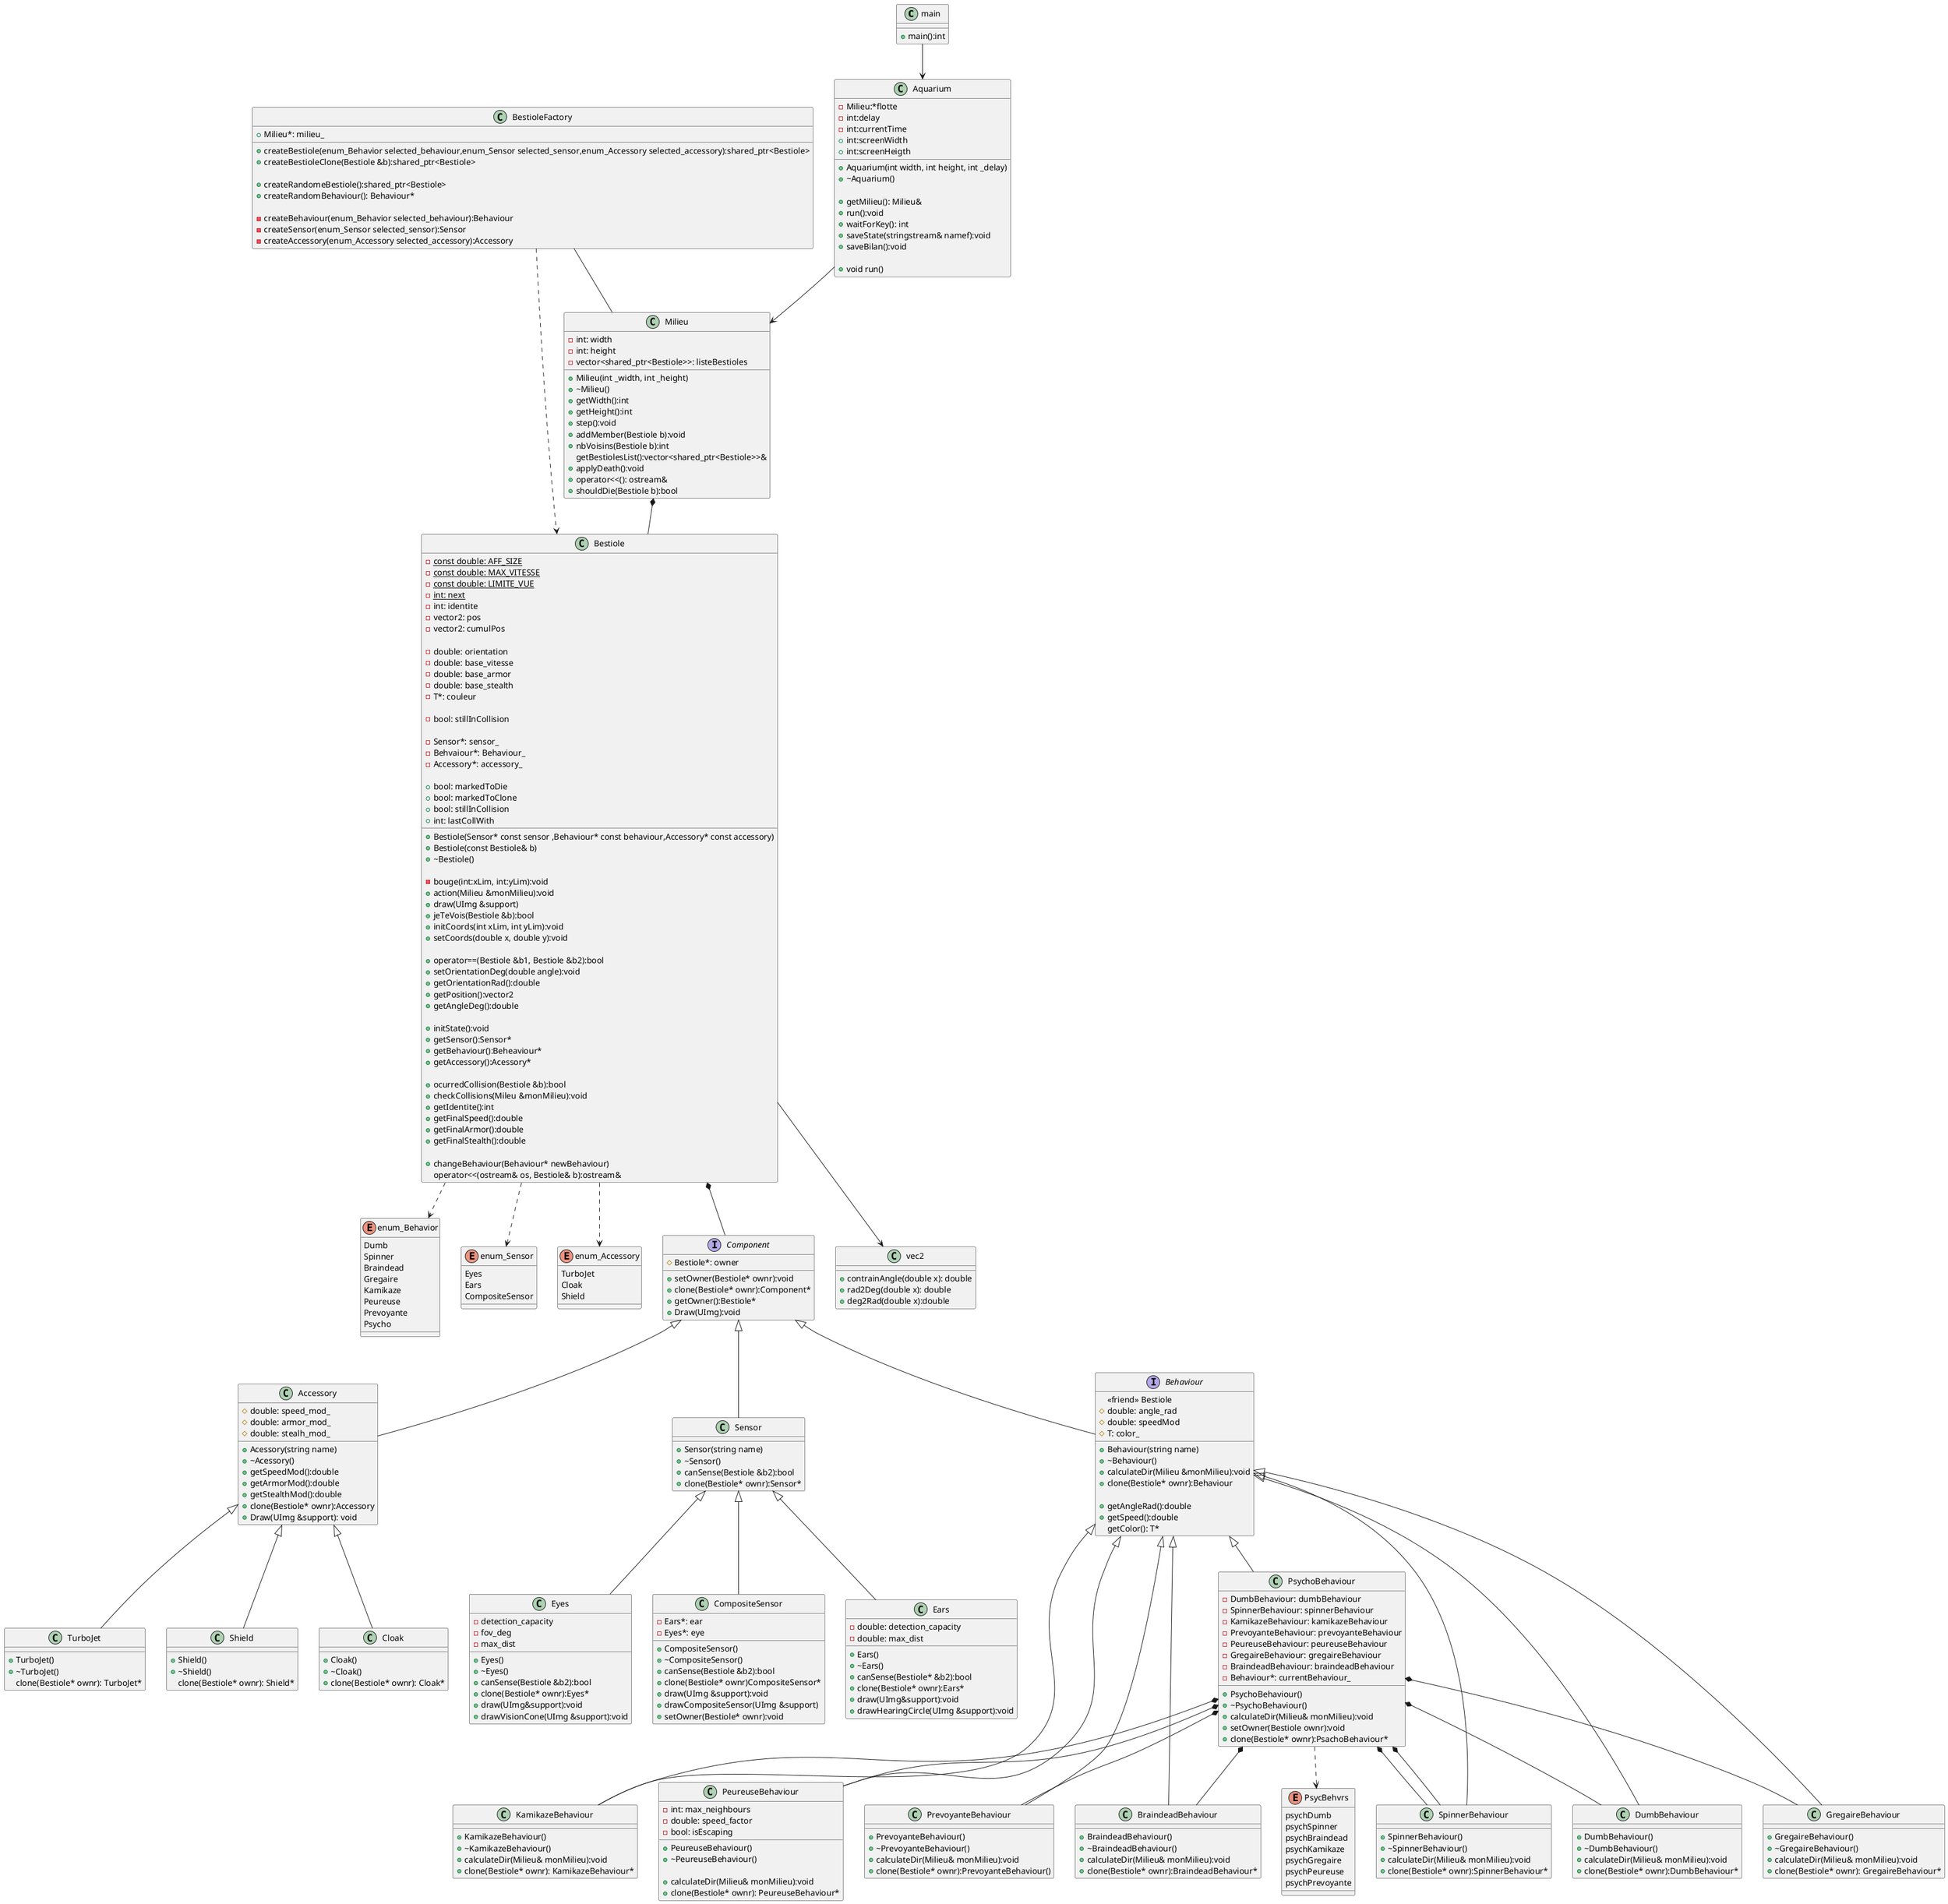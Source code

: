 @startuml classDiagram

class main
{
+main():int
}

class BestioleFactory
{
  +Milieu*: milieu_

  +createBestiole(enum_Behavior selected_behaviour,enum_Sensor selected_sensor,enum_Accessory selected_accessory):shared_ptr<Bestiole>
  +createBestioleClone(Bestiole &b):shared_ptr<Bestiole>

  +createRandomeBestiole():shared_ptr<Bestiole>
  +createRandomBehaviour(): Behaviour*

  -createBehaviour(enum_Behavior selected_behaviour):Behaviour
  -createSensor(enum_Sensor selected_sensor):Sensor
  -createAccessory(enum_Accessory selected_accessory):Accessory
}

class Milieu {
    -int: width
  -int: height
  -vector<shared_ptr<Bestiole>>: listeBestioles
  
  +Milieu(int _width, int _height)
  +~Milieu()
  +getWidth():int
  +getHeight():int
  +step():void
  +addMember(Bestiole b):void
  +nbVoisins(Bestiole b):int
  getBestiolesList():vector<shared_ptr<Bestiole>>&
  +applyDeath():void
  +operator<<(): ostream&
  +shouldDie(Bestiole b):bool
}


class Aquarium{
  -Milieu:*flotte
  -int:delay
  -int:currentTime
  +int:screenWidth
  +int:screenHeigth
  
  +Aquarium(int width, int height, int _delay)
  +~Aquarium()

  +getMilieu(): Milieu&
  +run():void
  +waitForKey(): int
  +saveState(stringstream& namef):void
  +saveBilan():void

  +void run()
}

enum enum_Behavior{
Dumb
Spinner
Braindead 
Gregaire 
Kamikaze
Peureuse
Prevoyante
Psycho
}

enum enum_Sensor{
  Eyes
  Ears
  CompositeSensor
}

enum enum_Accessory{
  TurboJet
  Cloak
  Shield
}

class Accessory{
  #double: speed_mod_
  #double: armor_mod_
  #double: stealh_mod_

  +Acessory(string name)
  +~Acessory()
  +getSpeedMod():double
  +getArmorMod():double
  +getStealthMod():double
  +clone(Bestiole* ownr):Accessory
  +Draw(UImg &support): void
}


class Cloak{
  +Cloak()
  +~Cloak()
  +clone(Bestiole* ownr): Cloak*
}

class TurboJet{
  +TurboJet()
  +~TurboJet()
  clone(Bestiole* ownr): TurboJet* 
}

class Shield{
  +Shield()
  +~Shield()
  clone(Bestiole* ownr): Shield* 
}

interface Component{
  # Bestiole*: owner
  +setOwner(Bestiole* ownr):void
  +clone(Bestiole* ownr):Component*
  +getOwner():Bestiole*
  +Draw(UImg):void
}

class Sensor{
  +Sensor(string name)
  +~Sensor()
  +canSense(Bestiole &b2):bool
  +clone(Bestiole* ownr):Sensor*
}

class Ears {
  -double: detection_capacity
  -double: max_dist

  +Ears()
  +~Ears()
  +canSense(Bestiole* &b2):bool
  +clone(Bestiole* ownr):Ears*
  +draw(UImg&support):void
  +drawHearingCircle(UImg &support):void
}
class Eyes{
  -detection_capacity
  -fov_deg
  -max_dist

  +Eyes()
  +~Eyes()
  +canSense(Bestiole &b2):bool
  +clone(Bestiole* ownr):Eyes*
  +draw(UImg&support):void
  +drawVisionCone(UImg &support):void
}

class CompositeSensor {
  -Ears*: ear
  -Eyes*: eye

  +CompositeSensor()
  +~CompositeSensor()
  +canSense(Bestiole &b2):bool
  +clone(Bestiole* ownr)CompositeSensor*
  +draw(UImg &support):void
  +drawCompositeSensor(UImg &support)
  +setOwner(Bestiole* ownr):void
}

interface Behaviour {
  <<friend>> Bestiole
  # double: angle_rad
  # double: speedMod
  # T: color_

  +Behaviour(string name)
  +~Behaviour()
  +calculateDir(Milieu &monMilieu):void
  +clone(Bestiole* ownr):Behaviour

  +getAngleRad():double
  +getSpeed():double
  getColor(): T*
}

class BraindeadBehaviour {
  +BraindeadBehaviour()
  +~BraindeadBehaviour()
  +calculateDir(Milieu& monMilieu):void
  +clone(Bestiole* ownr):BraindeadBehaviour*
}

class DumbBehaviour {
  +DumbBehaviour()
  +~DumbBehaviour()
  +calculateDir(Milieu& monMilieu):void
  +clone(Bestiole* ownr):DumbBehaviour*
}

class GregaireBehaviour{
  +GregaireBehaviour()
  +~GregaireBehaviour()
  +calculateDir(Milieu& monMilieu):void
  +clone(Bestiole* ownr): GregaireBehaviour*
}

class KamikazeBehaviour{
  +KamikazeBehaviour()
  +~KamikazeBehaviour()
  +calculateDir(Milieu& monMilieu):void
  +clone(Bestiole* ownr): KamikazeBehaviour*
}

class PeureuseBehaviour{
  -int: max_neighbours
  -double: speed_factor
  -bool: isEscaping

  +PeureuseBehaviour()
  +~PeureuseBehaviour()

  +calculateDir(Milieu& monMilieu):void
  +clone(Bestiole* ownr): PeureuseBehaviour*
}

class PrevoyanteBehaviour{
  +PrevoyanteBehaviour()
  +~PrevoyanteBehaviour()
  +calculateDir(Milieu& monMilieu):void
  +clone(Bestiole* ownr):PrevoyanteBehaviour()
}



class SpinnerBehaviour {
  +SpinnerBehaviour()
  +~SpinnerBehaviour()
  +calculateDir(Milieu& monMilieu):void
  +clone(Bestiole* ownr):SpinnerBehaviour*
}

class PsychoBehaviour {
  - DumbBehaviour: dumbBehaviour
  - SpinnerBehaviour: spinnerBehaviour
  - KamikazeBehaviour: kamikazeBehaviour
  - PrevoyanteBehaviour: prevoyanteBehaviour
  - PeureuseBehaviour: peureuseBehaviour
  - GregaireBehaviour: gregaireBehaviour
  - BraindeadBehaviour: braindeadBehaviour
  - Behaviour*: currentBehaviour_

  +PsychoBehaviour()
  +~PsychoBehaviour()
  +calculateDir(Milieu& monMilieu):void
  +setOwner(Bestiole ownr):void
  +clone(Bestiole* ownr):PsachoBehaviour*
}

enum PsycBehvrs{
  psychDumb
  psychSpinner 
  psychBraindead
  psychKamikaze
  psychGregaire
  psychPeureuse
  psychPrevoyante
}


class Bestiole{
  -{static} const double: AFF_SIZE
  -{static} const double: MAX_VITESSE
  -{static} const double: LIMITE_VUE
  -{static} int: next
  -int: identite
  -vector2: pos
  -vector2: cumulPos

  -double: orientation
  -double: base_vitesse
  -double: base_armor
  -double: base_stealth
  -T*: couleur

  -bool: stillInCollision

  -Sensor*: sensor_
  -Behvaiour*: Behaviour_
  -Accessory*: accessory_

  +bool: markedToDie
  +bool: markedToClone
  +bool: stillInCollision
  +int: lastCollWith

  +Bestiole(Sensor* const sensor ,Behaviour* const behaviour,Accessory* const accessory)
  +Bestiole(const Bestiole& b)
  +~Bestiole()

  -bouge(int:xLim, int:yLim):void
  +action(Milieu &monMilieu):void
  +draw(UImg &support)
  +jeTeVois(Bestiole &b):bool
  +initCoords(int xLim, int yLim):void
  +setCoords(double x, double y):void

  +operator==(Bestiole &b1, Bestiole &b2):bool
  +setOrientationDeg(double angle):void
  +getOrientationRad():double
  +getPosition():vector2
  +getAngleDeg():double

  +initState():void
  +getSensor():Sensor*
  +getBehaviour():Beheaviour*
  +getAccessory():Acessory*

  +ocurredCollision(Bestiole &b):bool
  +checkCollisions(Mileu &monMilieu):void
  +getIdentite():int
  +getFinalSpeed():double
  +getFinalArmor():double
  +getFinalStealth():double

  +changeBehaviour(Behaviour* newBehaviour)
  operator<<(ostream& os, Bestiole& b):ostream&
}

class vec2{
  +contrainAngle(double x): double
  +rad2Deg(double x): double
  +deg2Rad(double x):double
}


main-->Aquarium

Aquarium-->Milieu
Milieu *-- Bestiole
BestioleFactory ..> Bestiole 
BestioleFactory -- Milieu

Bestiole *-- Component
Bestiole ..> enum_Behavior
Bestiole ..> enum_Accessory
Bestiole ..> enum_Sensor
Bestiole --> vec2

Component <|-- Sensor
Sensor <|-- CompositeSensor
Sensor <|-- Ears
Sensor <|-- Eyes

Component<|-- Behaviour
Behaviour<|-- DumbBehaviour
Behaviour<|-- BraindeadBehaviour
Behaviour<|-- PsychoBehaviour
Behaviour<|-- SpinnerBehaviour
Behaviour<|-- GregaireBehaviour
Behaviour<|-- KamikazeBehaviour
Behaviour<|-- PeureuseBehaviour
Behaviour<|-- PrevoyanteBehaviour
PsychoBehaviour..>PsycBehvrs

PsychoBehaviour *-- SpinnerBehaviour
PsychoBehaviour *-- DumbBehaviour
PsychoBehaviour *-- KamikazeBehaviour
PsychoBehaviour *-- PrevoyanteBehaviour
PsychoBehaviour *-- GregaireBehaviour
PsychoBehaviour *-- BraindeadBehaviour
PsychoBehaviour *-- SpinnerBehaviour
PsychoBehaviour *-- PeureuseBehaviour


Component<|--Accessory
Accessory<|--TurboJet
Accessory<|--Cloak
Accessory<|--Shield



@enduml